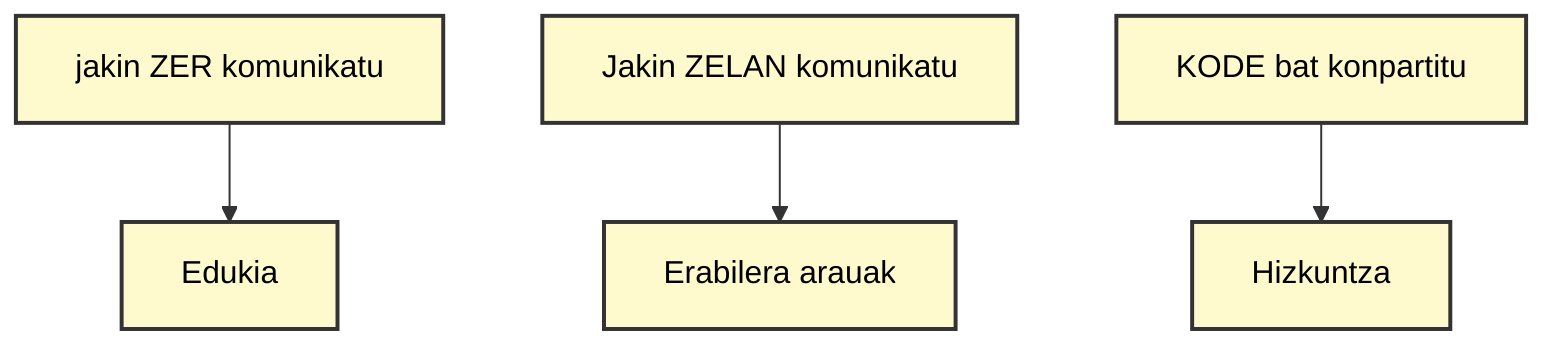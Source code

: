 flowchart TD
    tab1["jakin ZER komunikatu"] --> tab2["Edukia"]
    tab3["Jakin ZELAN komunikatu"] --> tab4["Erabilera arauak"]
    tab5["KODE bat konpartitu"] --> tab6["Hizkuntza"]

    classDef postit fill:#FFFACD,stroke:#333,stroke-width:2px,color:#000;
    class tab1,tab2,tab3,tab4,tab5,tab6 postit;